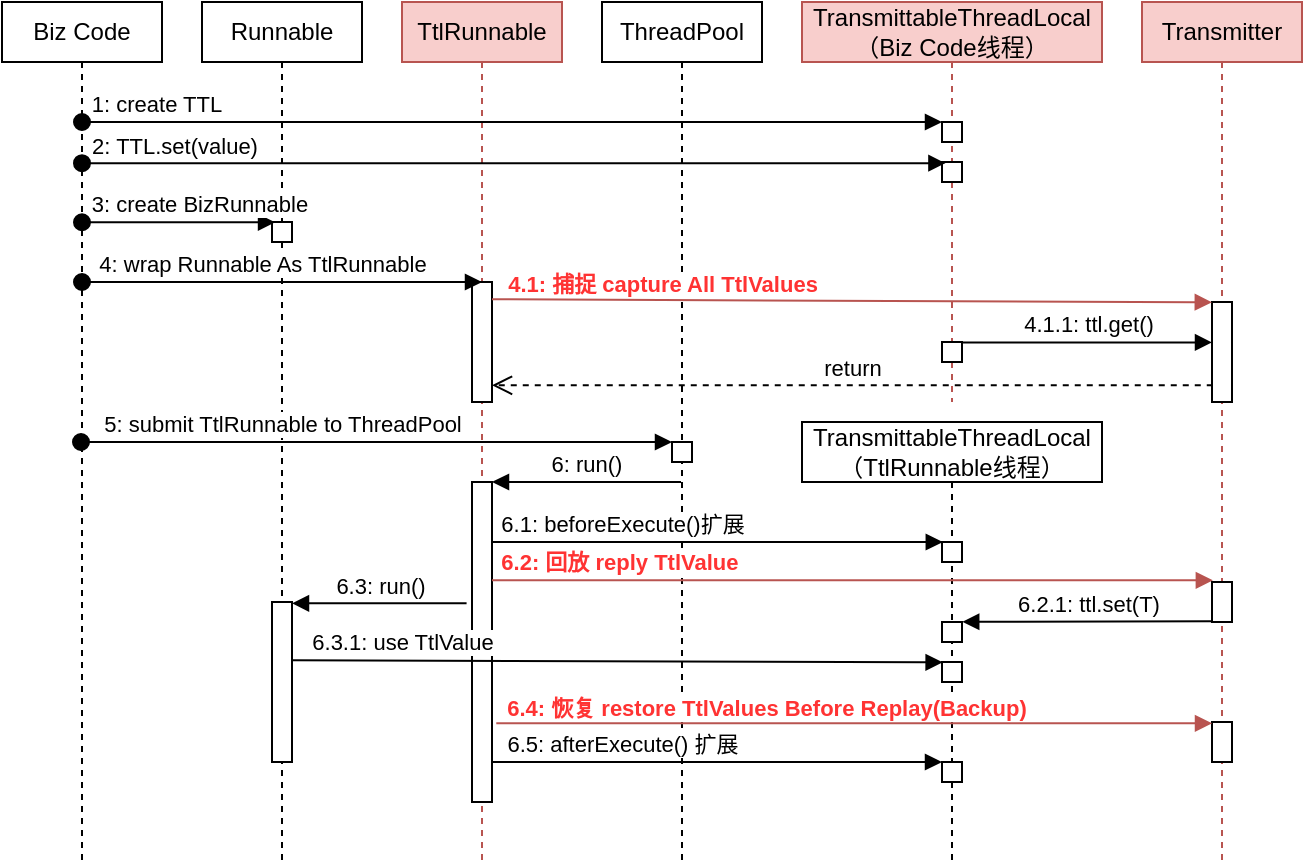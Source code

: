 <mxfile version="14.1.8" type="device"><diagram name="Page-1" id="74e2e168-ea6b-b213-b513-2b3c1d86103e"><mxGraphModel dx="1005" dy="853" grid="1" gridSize="10" guides="1" tooltips="1" connect="1" arrows="1" fold="1" page="1" pageScale="1" pageWidth="1100" pageHeight="850" background="#ffffff" math="0" shadow="0"><root><mxCell id="0"/><mxCell id="1" parent="0"/><mxCell id="pTdT9qXxsyFIjfPWLGYZ-1" value="Biz Code" style="shape=umlLifeline;perimeter=lifelinePerimeter;whiteSpace=wrap;html=1;container=1;collapsible=0;recursiveResize=0;outlineConnect=0;size=30;" vertex="1" parent="1"><mxGeometry x="10" y="10" width="80" height="430" as="geometry"/></mxCell><mxCell id="pTdT9qXxsyFIjfPWLGYZ-2" value="Runnable" style="shape=umlLifeline;perimeter=lifelinePerimeter;whiteSpace=wrap;html=1;container=1;collapsible=0;recursiveResize=0;outlineConnect=0;size=30;" vertex="1" parent="1"><mxGeometry x="110" y="10" width="80" height="430" as="geometry"/></mxCell><mxCell id="pTdT9qXxsyFIjfPWLGYZ-12" value="" style="html=1;points=[];perimeter=orthogonalPerimeter;" vertex="1" parent="pTdT9qXxsyFIjfPWLGYZ-2"><mxGeometry x="35" y="110" width="10" height="10" as="geometry"/></mxCell><mxCell id="pTdT9qXxsyFIjfPWLGYZ-40" value="" style="html=1;points=[];perimeter=orthogonalPerimeter;" vertex="1" parent="pTdT9qXxsyFIjfPWLGYZ-2"><mxGeometry x="35" y="300" width="10" height="80" as="geometry"/></mxCell><mxCell id="pTdT9qXxsyFIjfPWLGYZ-3" value="TtlRunnable" style="shape=umlLifeline;perimeter=lifelinePerimeter;whiteSpace=wrap;html=1;container=1;collapsible=0;recursiveResize=0;outlineConnect=0;size=30;fillColor=#f8cecc;strokeColor=#b85450;" vertex="1" parent="1"><mxGeometry x="210" y="10" width="80" height="430" as="geometry"/></mxCell><mxCell id="pTdT9qXxsyFIjfPWLGYZ-14" value="" style="html=1;points=[];perimeter=orthogonalPerimeter;" vertex="1" parent="pTdT9qXxsyFIjfPWLGYZ-3"><mxGeometry x="35" y="140" width="10" height="60" as="geometry"/></mxCell><mxCell id="pTdT9qXxsyFIjfPWLGYZ-25" value="" style="html=1;points=[];perimeter=orthogonalPerimeter;" vertex="1" parent="pTdT9qXxsyFIjfPWLGYZ-3"><mxGeometry x="35" y="240" width="10" height="160" as="geometry"/></mxCell><mxCell id="pTdT9qXxsyFIjfPWLGYZ-4" value="ThreadPool" style="shape=umlLifeline;perimeter=lifelinePerimeter;whiteSpace=wrap;html=1;container=1;collapsible=0;recursiveResize=0;outlineConnect=0;size=30;" vertex="1" parent="1"><mxGeometry x="310" y="10" width="80" height="430" as="geometry"/></mxCell><mxCell id="pTdT9qXxsyFIjfPWLGYZ-23" value="" style="html=1;points=[];perimeter=orthogonalPerimeter;" vertex="1" parent="pTdT9qXxsyFIjfPWLGYZ-4"><mxGeometry x="35" y="220" width="10" height="10" as="geometry"/></mxCell><mxCell id="pTdT9qXxsyFIjfPWLGYZ-5" value="TransmittableThreadLocal&lt;br&gt;（Biz Code线程）" style="shape=umlLifeline;perimeter=lifelinePerimeter;whiteSpace=wrap;html=1;container=1;collapsible=0;recursiveResize=0;outlineConnect=0;size=30;fillColor=#f8cecc;strokeColor=#b85450;" vertex="1" parent="1"><mxGeometry x="410" y="10" width="150" height="200" as="geometry"/></mxCell><mxCell id="pTdT9qXxsyFIjfPWLGYZ-7" value="" style="html=1;points=[];perimeter=orthogonalPerimeter;" vertex="1" parent="pTdT9qXxsyFIjfPWLGYZ-5"><mxGeometry x="70" y="60" width="10" height="10" as="geometry"/></mxCell><mxCell id="pTdT9qXxsyFIjfPWLGYZ-10" value="" style="html=1;points=[];perimeter=orthogonalPerimeter;" vertex="1" parent="pTdT9qXxsyFIjfPWLGYZ-5"><mxGeometry x="70" y="80" width="10" height="10" as="geometry"/></mxCell><mxCell id="pTdT9qXxsyFIjfPWLGYZ-18" value="" style="html=1;points=[];perimeter=orthogonalPerimeter;" vertex="1" parent="pTdT9qXxsyFIjfPWLGYZ-5"><mxGeometry x="70" y="170" width="10" height="10" as="geometry"/></mxCell><mxCell id="pTdT9qXxsyFIjfPWLGYZ-6" value="Transmitter" style="shape=umlLifeline;perimeter=lifelinePerimeter;whiteSpace=wrap;html=1;container=1;collapsible=0;recursiveResize=0;outlineConnect=0;size=30;fillColor=#f8cecc;strokeColor=#b85450;" vertex="1" parent="1"><mxGeometry x="580" y="10" width="80" height="430" as="geometry"/></mxCell><mxCell id="pTdT9qXxsyFIjfPWLGYZ-16" value="" style="html=1;points=[];perimeter=orthogonalPerimeter;" vertex="1" parent="pTdT9qXxsyFIjfPWLGYZ-6"><mxGeometry x="35" y="150" width="10" height="50" as="geometry"/></mxCell><mxCell id="pTdT9qXxsyFIjfPWLGYZ-36" value="" style="html=1;points=[];perimeter=orthogonalPerimeter;" vertex="1" parent="pTdT9qXxsyFIjfPWLGYZ-6"><mxGeometry x="35" y="290" width="10" height="20" as="geometry"/></mxCell><mxCell id="pTdT9qXxsyFIjfPWLGYZ-44" value="" style="html=1;points=[];perimeter=orthogonalPerimeter;" vertex="1" parent="pTdT9qXxsyFIjfPWLGYZ-6"><mxGeometry x="35" y="360" width="10" height="20" as="geometry"/></mxCell><mxCell id="pTdT9qXxsyFIjfPWLGYZ-8" value="1: create TTL" style="html=1;verticalAlign=bottom;startArrow=oval;endArrow=block;startSize=8;" edge="1" target="pTdT9qXxsyFIjfPWLGYZ-7" parent="1"><mxGeometry x="-0.83" relative="1" as="geometry"><mxPoint x="50" y="70" as="sourcePoint"/><mxPoint as="offset"/></mxGeometry></mxCell><mxCell id="pTdT9qXxsyFIjfPWLGYZ-11" value="2: TTL.set(value)" style="html=1;verticalAlign=bottom;startArrow=oval;endArrow=block;startSize=8;entryX=0.171;entryY=0.057;entryDx=0;entryDy=0;entryPerimeter=0;" edge="1" target="pTdT9qXxsyFIjfPWLGYZ-10" parent="1" source="pTdT9qXxsyFIjfPWLGYZ-1"><mxGeometry x="-0.788" relative="1" as="geometry"><mxPoint x="48" y="110" as="sourcePoint"/><mxPoint as="offset"/></mxGeometry></mxCell><mxCell id="pTdT9qXxsyFIjfPWLGYZ-13" value="3: create BizRunnable&amp;nbsp;" style="html=1;verticalAlign=bottom;startArrow=oval;endArrow=block;startSize=8;entryX=0.152;entryY=0.013;entryDx=0;entryDy=0;entryPerimeter=0;" edge="1" target="pTdT9qXxsyFIjfPWLGYZ-12" parent="1" source="pTdT9qXxsyFIjfPWLGYZ-1"><mxGeometry x="0.244" relative="1" as="geometry"><mxPoint x="95" y="130" as="sourcePoint"/><mxPoint as="offset"/></mxGeometry></mxCell><mxCell id="pTdT9qXxsyFIjfPWLGYZ-15" value="4: wrap Runnable As TtlRunnable" style="html=1;verticalAlign=bottom;startArrow=oval;endArrow=block;startSize=8;entryX=0.5;entryY=0;entryDx=0;entryDy=0;entryPerimeter=0;" edge="1" target="pTdT9qXxsyFIjfPWLGYZ-14" parent="1" source="pTdT9qXxsyFIjfPWLGYZ-1"><mxGeometry x="-0.1" relative="1" as="geometry"><mxPoint x="205" y="130" as="sourcePoint"/><mxPoint as="offset"/></mxGeometry></mxCell><mxCell id="pTdT9qXxsyFIjfPWLGYZ-17" value="&lt;font color=&quot;#ff3333&quot;&gt;&lt;b&gt;4.1: 捕捉 capture All TtlValues&lt;/b&gt;&lt;/font&gt;" style="html=1;verticalAlign=bottom;startArrow=none;endArrow=block;startSize=8;startFill=0;entryX=-0.01;entryY=0.003;entryDx=0;entryDy=0;entryPerimeter=0;exitX=1;exitY=0.144;exitDx=0;exitDy=0;exitPerimeter=0;fillColor=#f8cecc;strokeColor=#b85450;" edge="1" target="pTdT9qXxsyFIjfPWLGYZ-16" parent="1" source="pTdT9qXxsyFIjfPWLGYZ-14"><mxGeometry x="-0.528" y="-1" relative="1" as="geometry"><mxPoint x="260" y="160" as="sourcePoint"/><mxPoint as="offset"/></mxGeometry></mxCell><mxCell id="pTdT9qXxsyFIjfPWLGYZ-24" value="5: submit TtlRunnable to ThreadPool" style="html=1;verticalAlign=bottom;startArrow=oval;endArrow=block;startSize=8;" edge="1" target="pTdT9qXxsyFIjfPWLGYZ-23" parent="1"><mxGeometry x="-0.322" relative="1" as="geometry"><mxPoint x="49.5" y="230" as="sourcePoint"/><mxPoint as="offset"/></mxGeometry></mxCell><mxCell id="pTdT9qXxsyFIjfPWLGYZ-26" value="6: run()" style="html=1;verticalAlign=bottom;endArrow=block;entryX=1;entryY=0;" edge="1" target="pTdT9qXxsyFIjfPWLGYZ-25" parent="1"><mxGeometry relative="1" as="geometry"><mxPoint x="349.5" y="250" as="sourcePoint"/></mxGeometry></mxCell><mxCell id="pTdT9qXxsyFIjfPWLGYZ-28" value="4.1.1: ttl.get()" style="html=1;verticalAlign=bottom;endArrow=block;exitX=1.014;exitY=0.024;exitDx=0;exitDy=0;exitPerimeter=0;" edge="1" parent="1" source="pTdT9qXxsyFIjfPWLGYZ-18" target="pTdT9qXxsyFIjfPWLGYZ-16"><mxGeometry width="80" relative="1" as="geometry"><mxPoint x="500" y="180" as="sourcePoint"/><mxPoint x="620" y="180" as="targetPoint"/></mxGeometry></mxCell><mxCell id="pTdT9qXxsyFIjfPWLGYZ-29" value="return" style="html=1;verticalAlign=bottom;endArrow=open;dashed=1;endSize=8;exitX=0.038;exitY=0.833;exitDx=0;exitDy=0;exitPerimeter=0;" edge="1" parent="1" source="pTdT9qXxsyFIjfPWLGYZ-16" target="pTdT9qXxsyFIjfPWLGYZ-14"><mxGeometry relative="1" as="geometry"><mxPoint x="340" y="200" as="sourcePoint"/><mxPoint x="255" y="200" as="targetPoint"/></mxGeometry></mxCell><mxCell id="pTdT9qXxsyFIjfPWLGYZ-30" value="TransmittableThreadLocal&lt;br&gt;（TtlRunnable线程）" style="shape=umlLifeline;perimeter=lifelinePerimeter;whiteSpace=wrap;html=1;container=1;collapsible=0;recursiveResize=0;outlineConnect=0;size=30;" vertex="1" parent="1"><mxGeometry x="410" y="220" width="150" height="220" as="geometry"/></mxCell><mxCell id="pTdT9qXxsyFIjfPWLGYZ-34" value="" style="html=1;points=[];perimeter=orthogonalPerimeter;" vertex="1" parent="pTdT9qXxsyFIjfPWLGYZ-30"><mxGeometry x="70" y="60" width="10" height="10" as="geometry"/></mxCell><mxCell id="pTdT9qXxsyFIjfPWLGYZ-38" value="" style="html=1;points=[];perimeter=orthogonalPerimeter;" vertex="1" parent="pTdT9qXxsyFIjfPWLGYZ-30"><mxGeometry x="70" y="100" width="10" height="10" as="geometry"/></mxCell><mxCell id="pTdT9qXxsyFIjfPWLGYZ-42" value="" style="html=1;points=[];perimeter=orthogonalPerimeter;" vertex="1" parent="pTdT9qXxsyFIjfPWLGYZ-30"><mxGeometry x="70" y="120" width="10" height="10" as="geometry"/></mxCell><mxCell id="pTdT9qXxsyFIjfPWLGYZ-46" value="" style="html=1;points=[];perimeter=orthogonalPerimeter;" vertex="1" parent="pTdT9qXxsyFIjfPWLGYZ-30"><mxGeometry x="70" y="170" width="10" height="10" as="geometry"/></mxCell><mxCell id="pTdT9qXxsyFIjfPWLGYZ-35" value="6.1: beforeExecute()扩展" style="html=1;verticalAlign=bottom;startArrow=none;endArrow=block;startSize=8;startFill=0;entryX=0.04;entryY=0;entryDx=0;entryDy=0;entryPerimeter=0;" edge="1" target="pTdT9qXxsyFIjfPWLGYZ-34" parent="1" source="pTdT9qXxsyFIjfPWLGYZ-25"><mxGeometry x="-0.423" relative="1" as="geometry"><mxPoint x="420" y="280" as="sourcePoint"/><mxPoint as="offset"/></mxGeometry></mxCell><mxCell id="pTdT9qXxsyFIjfPWLGYZ-37" value="&lt;font color=&quot;#ff3333&quot;&gt;&lt;b&gt;6.2: 回放 reply TtlValue&amp;nbsp;&lt;/b&gt;&lt;/font&gt;" style="html=1;verticalAlign=bottom;startArrow=none;endArrow=block;startSize=8;startFill=0;entryX=0.043;entryY=-0.043;entryDx=0;entryDy=0;entryPerimeter=0;fillColor=#f8cecc;strokeColor=#b85450;" edge="1" parent="1" source="pTdT9qXxsyFIjfPWLGYZ-25" target="pTdT9qXxsyFIjfPWLGYZ-36"><mxGeometry x="-0.639" relative="1" as="geometry"><mxPoint x="265.0" y="290" as="sourcePoint"/><mxPoint x="490.4" y="290" as="targetPoint"/><mxPoint as="offset"/></mxGeometry></mxCell><mxCell id="pTdT9qXxsyFIjfPWLGYZ-39" value="6.2.1: ttl.set(T)" style="html=1;verticalAlign=bottom;endArrow=block;entryX=1.012;entryY=-0.011;entryDx=0;entryDy=0;entryPerimeter=0;exitX=0.006;exitY=0.984;exitDx=0;exitDy=0;exitPerimeter=0;" edge="1" parent="1" source="pTdT9qXxsyFIjfPWLGYZ-36" target="pTdT9qXxsyFIjfPWLGYZ-38"><mxGeometry width="80" relative="1" as="geometry"><mxPoint x="510" y="350" as="sourcePoint"/><mxPoint x="590" y="350" as="targetPoint"/></mxGeometry></mxCell><mxCell id="pTdT9qXxsyFIjfPWLGYZ-41" value="6.3: run()" style="html=1;verticalAlign=bottom;startArrow=none;endArrow=block;startSize=8;startFill=0;exitX=-0.271;exitY=0.379;exitDx=0;exitDy=0;exitPerimeter=0;" edge="1" target="pTdT9qXxsyFIjfPWLGYZ-40" parent="1" source="pTdT9qXxsyFIjfPWLGYZ-25"><mxGeometry relative="1" as="geometry"><mxPoint x="85" y="310" as="sourcePoint"/></mxGeometry></mxCell><mxCell id="pTdT9qXxsyFIjfPWLGYZ-43" value="6.3.1: use TtlValue" style="html=1;verticalAlign=bottom;startArrow=none;endArrow=block;startSize=8;exitX=0.986;exitY=0.364;exitDx=0;exitDy=0;exitPerimeter=0;entryX=0.03;entryY=0.018;entryDx=0;entryDy=0;entryPerimeter=0;startFill=0;" edge="1" target="pTdT9qXxsyFIjfPWLGYZ-42" parent="1" source="pTdT9qXxsyFIjfPWLGYZ-40"><mxGeometry x="-0.659" relative="1" as="geometry"><mxPoint x="420" y="345" as="sourcePoint"/><mxPoint as="offset"/></mxGeometry></mxCell><mxCell id="pTdT9qXxsyFIjfPWLGYZ-45" value="&lt;font color=&quot;#ff3333&quot;&gt;&lt;b&gt;6.4: 恢复 restore TtlValues Before Replay(Backup)&lt;/b&gt;&lt;/font&gt;" style="html=1;verticalAlign=bottom;startArrow=none;endArrow=block;startSize=8;exitX=1.214;exitY=0.754;exitDx=0;exitDy=0;exitPerimeter=0;startFill=0;fillColor=#f8cecc;strokeColor=#b85450;" edge="1" target="pTdT9qXxsyFIjfPWLGYZ-44" parent="1" source="pTdT9qXxsyFIjfPWLGYZ-25"><mxGeometry x="-0.245" y="-1" relative="1" as="geometry"><mxPoint x="555" y="360" as="sourcePoint"/><mxPoint as="offset"/></mxGeometry></mxCell><mxCell id="pTdT9qXxsyFIjfPWLGYZ-47" value="6.5: afterExecute() 扩展" style="html=1;verticalAlign=bottom;startArrow=none;endArrow=block;startSize=8;startFill=0;" edge="1" target="pTdT9qXxsyFIjfPWLGYZ-46" parent="1" source="pTdT9qXxsyFIjfPWLGYZ-25"><mxGeometry x="-0.422" relative="1" as="geometry"><mxPoint x="420" y="390" as="sourcePoint"/><mxPoint as="offset"/></mxGeometry></mxCell></root></mxGraphModel></diagram></mxfile>